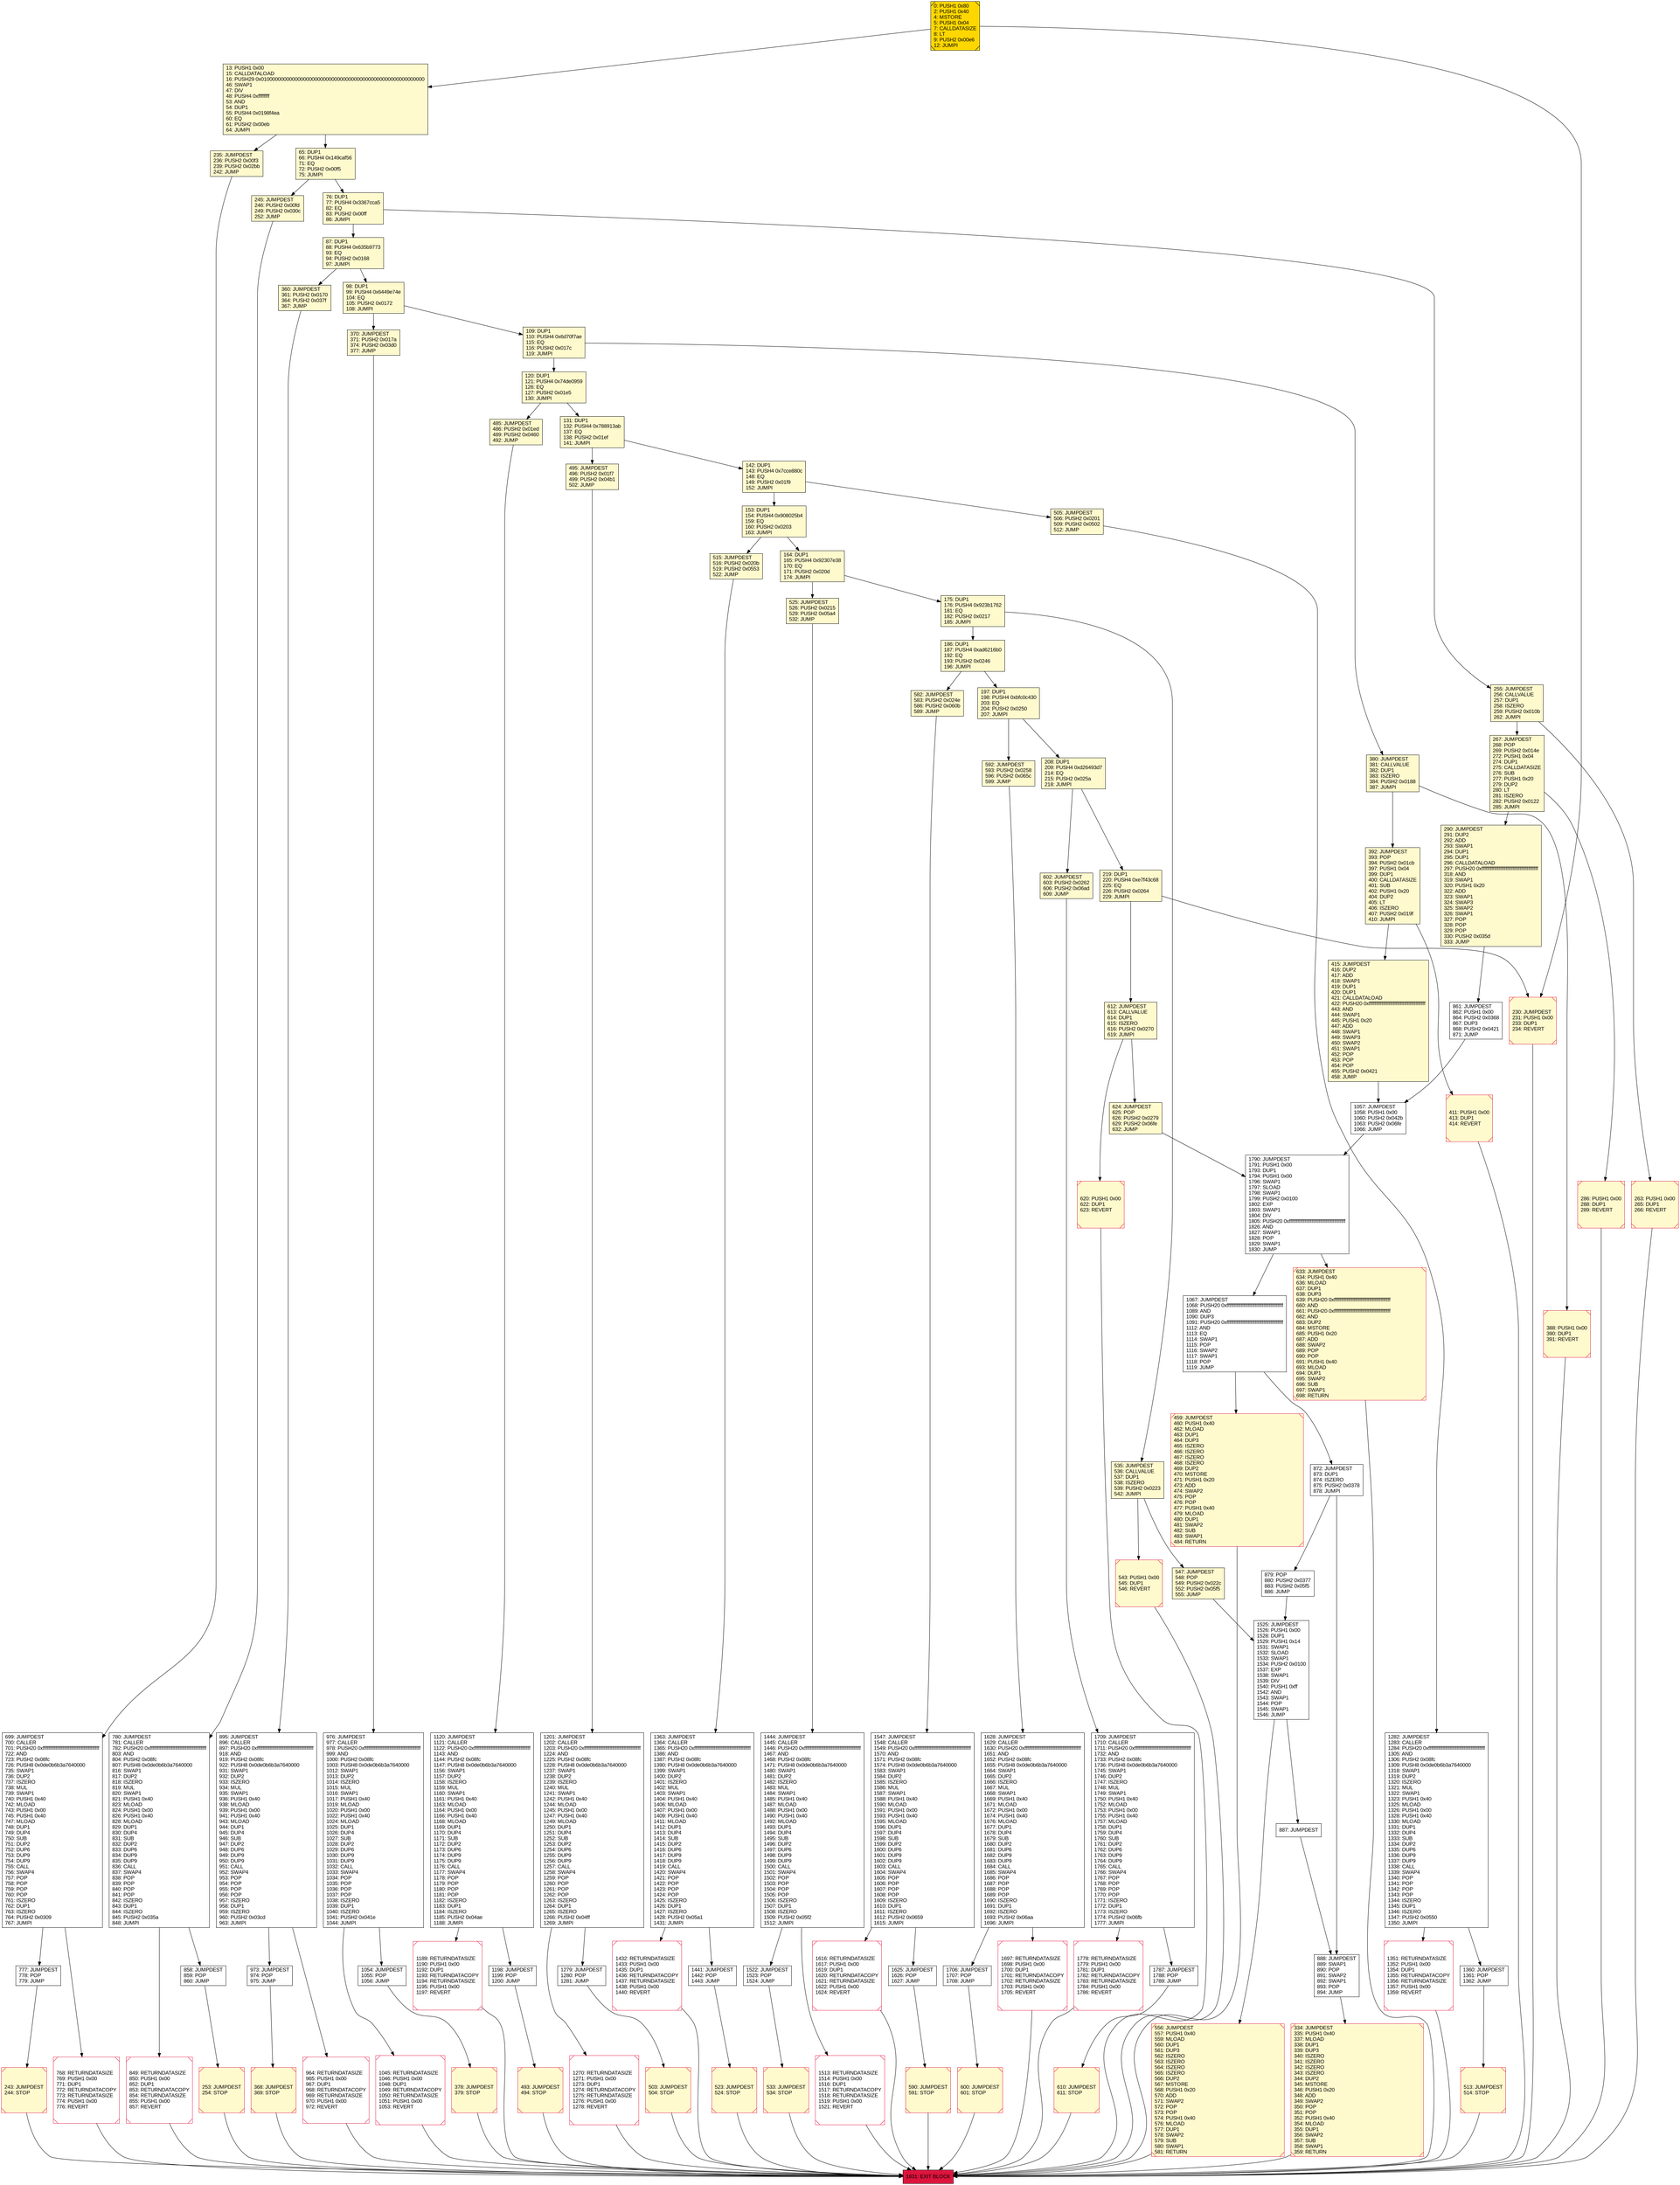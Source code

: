 digraph G {
bgcolor=transparent rankdir=UD;
node [shape=box style=filled color=black fillcolor=white fontname=arial fontcolor=black];
392 [label="392: JUMPDEST\l393: POP\l394: PUSH2 0x01cb\l397: PUSH1 0x04\l399: DUP1\l400: CALLDATASIZE\l401: SUB\l402: PUSH1 0x20\l404: DUP2\l405: LT\l406: ISZERO\l407: PUSH2 0x019f\l410: JUMPI\l" fillcolor=lemonchiffon ];
1045 [label="1045: RETURNDATASIZE\l1046: PUSH1 0x00\l1048: DUP1\l1049: RETURNDATACOPY\l1050: RETURNDATASIZE\l1051: PUSH1 0x00\l1053: REVERT\l" shape=Msquare color=crimson ];
556 [label="556: JUMPDEST\l557: PUSH1 0x40\l559: MLOAD\l560: DUP1\l561: DUP3\l562: ISZERO\l563: ISZERO\l564: ISZERO\l565: ISZERO\l566: DUP2\l567: MSTORE\l568: PUSH1 0x20\l570: ADD\l571: SWAP2\l572: POP\l573: POP\l574: PUSH1 0x40\l576: MLOAD\l577: DUP1\l578: SWAP2\l579: SUB\l580: SWAP1\l581: RETURN\l" fillcolor=lemonchiffon shape=Msquare color=crimson ];
1444 [label="1444: JUMPDEST\l1445: CALLER\l1446: PUSH20 0xffffffffffffffffffffffffffffffffffffffff\l1467: AND\l1468: PUSH2 0x08fc\l1471: PUSH8 0x0de0b6b3a7640000\l1480: SWAP1\l1481: DUP2\l1482: ISZERO\l1483: MUL\l1484: SWAP1\l1485: PUSH1 0x40\l1487: MLOAD\l1488: PUSH1 0x00\l1490: PUSH1 0x40\l1492: MLOAD\l1493: DUP1\l1494: DUP4\l1495: SUB\l1496: DUP2\l1497: DUP6\l1498: DUP9\l1499: DUP9\l1500: CALL\l1501: SWAP4\l1502: POP\l1503: POP\l1504: POP\l1505: POP\l1506: ISZERO\l1507: DUP1\l1508: ISZERO\l1509: PUSH2 0x05f2\l1512: JUMPI\l" ];
768 [label="768: RETURNDATASIZE\l769: PUSH1 0x00\l771: DUP1\l772: RETURNDATACOPY\l773: RETURNDATASIZE\l774: PUSH1 0x00\l776: REVERT\l" shape=Msquare color=crimson ];
525 [label="525: JUMPDEST\l526: PUSH2 0x0215\l529: PUSH2 0x05a4\l532: JUMP\l" fillcolor=lemonchiffon ];
87 [label="87: DUP1\l88: PUSH4 0x635b9773\l93: EQ\l94: PUSH2 0x0168\l97: JUMPI\l" fillcolor=lemonchiffon ];
267 [label="267: JUMPDEST\l268: POP\l269: PUSH2 0x014e\l272: PUSH1 0x04\l274: DUP1\l275: CALLDATASIZE\l276: SUB\l277: PUSH1 0x20\l279: DUP2\l280: LT\l281: ISZERO\l282: PUSH2 0x0122\l285: JUMPI\l" fillcolor=lemonchiffon ];
120 [label="120: DUP1\l121: PUSH4 0x74de0959\l126: EQ\l127: PUSH2 0x01e5\l130: JUMPI\l" fillcolor=lemonchiffon ];
388 [label="388: PUSH1 0x00\l390: DUP1\l391: REVERT\l" fillcolor=lemonchiffon shape=Msquare color=crimson ];
1831 [label="1831: EXIT BLOCK\l" fillcolor=crimson ];
633 [label="633: JUMPDEST\l634: PUSH1 0x40\l636: MLOAD\l637: DUP1\l638: DUP3\l639: PUSH20 0xffffffffffffffffffffffffffffffffffffffff\l660: AND\l661: PUSH20 0xffffffffffffffffffffffffffffffffffffffff\l682: AND\l683: DUP2\l684: MSTORE\l685: PUSH1 0x20\l687: ADD\l688: SWAP2\l689: POP\l690: POP\l691: PUSH1 0x40\l693: MLOAD\l694: DUP1\l695: SWAP2\l696: SUB\l697: SWAP1\l698: RETURN\l" fillcolor=lemonchiffon shape=Msquare color=crimson ];
780 [label="780: JUMPDEST\l781: CALLER\l782: PUSH20 0xffffffffffffffffffffffffffffffffffffffff\l803: AND\l804: PUSH2 0x08fc\l807: PUSH8 0x0de0b6b3a7640000\l816: SWAP1\l817: DUP2\l818: ISZERO\l819: MUL\l820: SWAP1\l821: PUSH1 0x40\l823: MLOAD\l824: PUSH1 0x00\l826: PUSH1 0x40\l828: MLOAD\l829: DUP1\l830: DUP4\l831: SUB\l832: DUP2\l833: DUP6\l834: DUP9\l835: DUP9\l836: CALL\l837: SWAP4\l838: POP\l839: POP\l840: POP\l841: POP\l842: ISZERO\l843: DUP1\l844: ISZERO\l845: PUSH2 0x035a\l848: JUMPI\l" ];
98 [label="98: DUP1\l99: PUSH4 0x6449e74e\l104: EQ\l105: PUSH2 0x0172\l108: JUMPI\l" fillcolor=lemonchiffon ];
777 [label="777: JUMPDEST\l778: POP\l779: JUMP\l" ];
547 [label="547: JUMPDEST\l548: POP\l549: PUSH2 0x022c\l552: PUSH2 0x05f5\l555: JUMP\l" fillcolor=lemonchiffon ];
976 [label="976: JUMPDEST\l977: CALLER\l978: PUSH20 0xffffffffffffffffffffffffffffffffffffffff\l999: AND\l1000: PUSH2 0x08fc\l1003: PUSH8 0x0de0b6b3a7640000\l1012: SWAP1\l1013: DUP2\l1014: ISZERO\l1015: MUL\l1016: SWAP1\l1017: PUSH1 0x40\l1019: MLOAD\l1020: PUSH1 0x00\l1022: PUSH1 0x40\l1024: MLOAD\l1025: DUP1\l1026: DUP4\l1027: SUB\l1028: DUP2\l1029: DUP6\l1030: DUP9\l1031: DUP9\l1032: CALL\l1033: SWAP4\l1034: POP\l1035: POP\l1036: POP\l1037: POP\l1038: ISZERO\l1039: DUP1\l1040: ISZERO\l1041: PUSH2 0x041e\l1044: JUMPI\l" ];
1054 [label="1054: JUMPDEST\l1055: POP\l1056: JUMP\l" ];
411 [label="411: PUSH1 0x00\l413: DUP1\l414: REVERT\l" fillcolor=lemonchiffon shape=Msquare color=crimson ];
1525 [label="1525: JUMPDEST\l1526: PUSH1 0x00\l1528: DUP1\l1529: PUSH1 0x14\l1531: SWAP1\l1532: SLOAD\l1533: SWAP1\l1534: PUSH2 0x0100\l1537: EXP\l1538: SWAP1\l1539: DIV\l1540: PUSH1 0xff\l1542: AND\l1543: SWAP1\l1544: POP\l1545: SWAP1\l1546: JUMP\l" ];
131 [label="131: DUP1\l132: PUSH4 0x788913ab\l137: EQ\l138: PUSH2 0x01ef\l141: JUMPI\l" fillcolor=lemonchiffon ];
1201 [label="1201: JUMPDEST\l1202: CALLER\l1203: PUSH20 0xffffffffffffffffffffffffffffffffffffffff\l1224: AND\l1225: PUSH2 0x08fc\l1228: PUSH8 0x0de0b6b3a7640000\l1237: SWAP1\l1238: DUP2\l1239: ISZERO\l1240: MUL\l1241: SWAP1\l1242: PUSH1 0x40\l1244: MLOAD\l1245: PUSH1 0x00\l1247: PUSH1 0x40\l1249: MLOAD\l1250: DUP1\l1251: DUP4\l1252: SUB\l1253: DUP2\l1254: DUP6\l1255: DUP9\l1256: DUP9\l1257: CALL\l1258: SWAP4\l1259: POP\l1260: POP\l1261: POP\l1262: POP\l1263: ISZERO\l1264: DUP1\l1265: ISZERO\l1266: PUSH2 0x04ff\l1269: JUMPI\l" ];
76 [label="76: DUP1\l77: PUSH4 0x3367cca5\l82: EQ\l83: PUSH2 0x00ff\l86: JUMPI\l" fillcolor=lemonchiffon ];
1120 [label="1120: JUMPDEST\l1121: CALLER\l1122: PUSH20 0xffffffffffffffffffffffffffffffffffffffff\l1143: AND\l1144: PUSH2 0x08fc\l1147: PUSH8 0x0de0b6b3a7640000\l1156: SWAP1\l1157: DUP2\l1158: ISZERO\l1159: MUL\l1160: SWAP1\l1161: PUSH1 0x40\l1163: MLOAD\l1164: PUSH1 0x00\l1166: PUSH1 0x40\l1168: MLOAD\l1169: DUP1\l1170: DUP4\l1171: SUB\l1172: DUP2\l1173: DUP6\l1174: DUP9\l1175: DUP9\l1176: CALL\l1177: SWAP4\l1178: POP\l1179: POP\l1180: POP\l1181: POP\l1182: ISZERO\l1183: DUP1\l1184: ISZERO\l1185: PUSH2 0x04ae\l1188: JUMPI\l" ];
849 [label="849: RETURNDATASIZE\l850: PUSH1 0x00\l852: DUP1\l853: RETURNDATACOPY\l854: RETURNDATASIZE\l855: PUSH1 0x00\l857: REVERT\l" shape=Msquare color=crimson ];
1616 [label="1616: RETURNDATASIZE\l1617: PUSH1 0x00\l1619: DUP1\l1620: RETURNDATACOPY\l1621: RETURNDATASIZE\l1622: PUSH1 0x00\l1624: REVERT\l" shape=Msquare color=crimson ];
592 [label="592: JUMPDEST\l593: PUSH2 0x0258\l596: PUSH2 0x065c\l599: JUMP\l" fillcolor=lemonchiffon ];
235 [label="235: JUMPDEST\l236: PUSH2 0x00f3\l239: PUSH2 0x02bb\l242: JUMP\l" fillcolor=lemonchiffon ];
153 [label="153: DUP1\l154: PUSH4 0x908025b4\l159: EQ\l160: PUSH2 0x0203\l163: JUMPI\l" fillcolor=lemonchiffon ];
290 [label="290: JUMPDEST\l291: DUP2\l292: ADD\l293: SWAP1\l294: DUP1\l295: DUP1\l296: CALLDATALOAD\l297: PUSH20 0xffffffffffffffffffffffffffffffffffffffff\l318: AND\l319: SWAP1\l320: PUSH1 0x20\l322: ADD\l323: SWAP1\l324: SWAP3\l325: SWAP2\l326: SWAP1\l327: POP\l328: POP\l329: POP\l330: PUSH2 0x035d\l333: JUMP\l" fillcolor=lemonchiffon ];
1547 [label="1547: JUMPDEST\l1548: CALLER\l1549: PUSH20 0xffffffffffffffffffffffffffffffffffffffff\l1570: AND\l1571: PUSH2 0x08fc\l1574: PUSH8 0x0de0b6b3a7640000\l1583: SWAP1\l1584: DUP2\l1585: ISZERO\l1586: MUL\l1587: SWAP1\l1588: PUSH1 0x40\l1590: MLOAD\l1591: PUSH1 0x00\l1593: PUSH1 0x40\l1595: MLOAD\l1596: DUP1\l1597: DUP4\l1598: SUB\l1599: DUP2\l1600: DUP6\l1601: DUP9\l1602: DUP9\l1603: CALL\l1604: SWAP4\l1605: POP\l1606: POP\l1607: POP\l1608: POP\l1609: ISZERO\l1610: DUP1\l1611: ISZERO\l1612: PUSH2 0x0659\l1615: JUMPI\l" ];
1351 [label="1351: RETURNDATASIZE\l1352: PUSH1 0x00\l1354: DUP1\l1355: RETURNDATACOPY\l1356: RETURNDATASIZE\l1357: PUSH1 0x00\l1359: REVERT\l" shape=Msquare color=crimson ];
0 [label="0: PUSH1 0x80\l2: PUSH1 0x40\l4: MSTORE\l5: PUSH1 0x04\l7: CALLDATASIZE\l8: LT\l9: PUSH2 0x00e6\l12: JUMPI\l" fillcolor=lemonchiffon shape=Msquare fillcolor=gold ];
503 [label="503: JUMPDEST\l504: STOP\l" fillcolor=lemonchiffon shape=Msquare color=crimson ];
879 [label="879: POP\l880: PUSH2 0x0377\l883: PUSH2 0x05f5\l886: JUMP\l" ];
243 [label="243: JUMPDEST\l244: STOP\l" fillcolor=lemonchiffon shape=Msquare color=crimson ];
253 [label="253: JUMPDEST\l254: STOP\l" fillcolor=lemonchiffon shape=Msquare color=crimson ];
861 [label="861: JUMPDEST\l862: PUSH1 0x00\l864: PUSH2 0x0368\l867: DUP3\l868: PUSH2 0x0421\l871: JUMP\l" ];
1790 [label="1790: JUMPDEST\l1791: PUSH1 0x00\l1793: DUP1\l1794: PUSH1 0x00\l1796: SWAP1\l1797: SLOAD\l1798: SWAP1\l1799: PUSH2 0x0100\l1802: EXP\l1803: SWAP1\l1804: DIV\l1805: PUSH20 0xffffffffffffffffffffffffffffffffffffffff\l1826: AND\l1827: SWAP1\l1828: POP\l1829: SWAP1\l1830: JUMP\l" ];
245 [label="245: JUMPDEST\l246: PUSH2 0x00fd\l249: PUSH2 0x030c\l252: JUMP\l" fillcolor=lemonchiffon ];
334 [label="334: JUMPDEST\l335: PUSH1 0x40\l337: MLOAD\l338: DUP1\l339: DUP3\l340: ISZERO\l341: ISZERO\l342: ISZERO\l343: ISZERO\l344: DUP2\l345: MSTORE\l346: PUSH1 0x20\l348: ADD\l349: SWAP2\l350: POP\l351: POP\l352: PUSH1 0x40\l354: MLOAD\l355: DUP1\l356: SWAP2\l357: SUB\l358: SWAP1\l359: RETURN\l" fillcolor=lemonchiffon shape=Msquare color=crimson ];
582 [label="582: JUMPDEST\l583: PUSH2 0x024e\l586: PUSH2 0x060b\l589: JUMP\l" fillcolor=lemonchiffon ];
505 [label="505: JUMPDEST\l506: PUSH2 0x0201\l509: PUSH2 0x0502\l512: JUMP\l" fillcolor=lemonchiffon ];
1360 [label="1360: JUMPDEST\l1361: POP\l1362: JUMP\l" ];
495 [label="495: JUMPDEST\l496: PUSH2 0x01f7\l499: PUSH2 0x04b1\l502: JUMP\l" fillcolor=lemonchiffon ];
1363 [label="1363: JUMPDEST\l1364: CALLER\l1365: PUSH20 0xffffffffffffffffffffffffffffffffffffffff\l1386: AND\l1387: PUSH2 0x08fc\l1390: PUSH8 0x0de0b6b3a7640000\l1399: SWAP1\l1400: DUP2\l1401: ISZERO\l1402: MUL\l1403: SWAP1\l1404: PUSH1 0x40\l1406: MLOAD\l1407: PUSH1 0x00\l1409: PUSH1 0x40\l1411: MLOAD\l1412: DUP1\l1413: DUP4\l1414: SUB\l1415: DUP2\l1416: DUP6\l1417: DUP9\l1418: DUP9\l1419: CALL\l1420: SWAP4\l1421: POP\l1422: POP\l1423: POP\l1424: POP\l1425: ISZERO\l1426: DUP1\l1427: ISZERO\l1428: PUSH2 0x05a1\l1431: JUMPI\l" ];
493 [label="493: JUMPDEST\l494: STOP\l" fillcolor=lemonchiffon shape=Msquare color=crimson ];
535 [label="535: JUMPDEST\l536: CALLVALUE\l537: DUP1\l538: ISZERO\l539: PUSH2 0x0223\l542: JUMPI\l" fillcolor=lemonchiffon ];
65 [label="65: DUP1\l66: PUSH4 0x149caf56\l71: EQ\l72: PUSH2 0x00f5\l75: JUMPI\l" fillcolor=lemonchiffon ];
858 [label="858: JUMPDEST\l859: POP\l860: JUMP\l" ];
1625 [label="1625: JUMPDEST\l1626: POP\l1627: JUMP\l" ];
533 [label="533: JUMPDEST\l534: STOP\l" fillcolor=lemonchiffon shape=Msquare color=crimson ];
1432 [label="1432: RETURNDATASIZE\l1433: PUSH1 0x00\l1435: DUP1\l1436: RETURNDATACOPY\l1437: RETURNDATASIZE\l1438: PUSH1 0x00\l1440: REVERT\l" shape=Msquare color=crimson ];
1441 [label="1441: JUMPDEST\l1442: POP\l1443: JUMP\l" ];
1198 [label="1198: JUMPDEST\l1199: POP\l1200: JUMP\l" ];
1706 [label="1706: JUMPDEST\l1707: POP\l1708: JUMP\l" ];
1057 [label="1057: JUMPDEST\l1058: PUSH1 0x00\l1060: PUSH2 0x042b\l1063: PUSH2 0x06fe\l1066: JUMP\l" ];
513 [label="513: JUMPDEST\l514: STOP\l" fillcolor=lemonchiffon shape=Msquare color=crimson ];
624 [label="624: JUMPDEST\l625: POP\l626: PUSH2 0x0279\l629: PUSH2 0x06fe\l632: JUMP\l" fillcolor=lemonchiffon ];
1628 [label="1628: JUMPDEST\l1629: CALLER\l1630: PUSH20 0xffffffffffffffffffffffffffffffffffffffff\l1651: AND\l1652: PUSH2 0x08fc\l1655: PUSH8 0x0de0b6b3a7640000\l1664: SWAP1\l1665: DUP2\l1666: ISZERO\l1667: MUL\l1668: SWAP1\l1669: PUSH1 0x40\l1671: MLOAD\l1672: PUSH1 0x00\l1674: PUSH1 0x40\l1676: MLOAD\l1677: DUP1\l1678: DUP4\l1679: SUB\l1680: DUP2\l1681: DUP6\l1682: DUP9\l1683: DUP9\l1684: CALL\l1685: SWAP4\l1686: POP\l1687: POP\l1688: POP\l1689: POP\l1690: ISZERO\l1691: DUP1\l1692: ISZERO\l1693: PUSH2 0x06aa\l1696: JUMPI\l" ];
164 [label="164: DUP1\l165: PUSH4 0x92307e38\l170: EQ\l171: PUSH2 0x020d\l174: JUMPI\l" fillcolor=lemonchiffon ];
360 [label="360: JUMPDEST\l361: PUSH2 0x0170\l364: PUSH2 0x037f\l367: JUMP\l" fillcolor=lemonchiffon ];
699 [label="699: JUMPDEST\l700: CALLER\l701: PUSH20 0xffffffffffffffffffffffffffffffffffffffff\l722: AND\l723: PUSH2 0x08fc\l726: PUSH8 0x0de0b6b3a7640000\l735: SWAP1\l736: DUP2\l737: ISZERO\l738: MUL\l739: SWAP1\l740: PUSH1 0x40\l742: MLOAD\l743: PUSH1 0x00\l745: PUSH1 0x40\l747: MLOAD\l748: DUP1\l749: DUP4\l750: SUB\l751: DUP2\l752: DUP6\l753: DUP9\l754: DUP9\l755: CALL\l756: SWAP4\l757: POP\l758: POP\l759: POP\l760: POP\l761: ISZERO\l762: DUP1\l763: ISZERO\l764: PUSH2 0x0309\l767: JUMPI\l" ];
255 [label="255: JUMPDEST\l256: CALLVALUE\l257: DUP1\l258: ISZERO\l259: PUSH2 0x010b\l262: JUMPI\l" fillcolor=lemonchiffon ];
523 [label="523: JUMPDEST\l524: STOP\l" fillcolor=lemonchiffon shape=Msquare color=crimson ];
208 [label="208: DUP1\l209: PUSH4 0xd26493d7\l214: EQ\l215: PUSH2 0x025a\l218: JUMPI\l" fillcolor=lemonchiffon ];
263 [label="263: PUSH1 0x00\l265: DUP1\l266: REVERT\l" fillcolor=lemonchiffon shape=Msquare color=crimson ];
142 [label="142: DUP1\l143: PUSH4 0x7cce880c\l148: EQ\l149: PUSH2 0x01f9\l152: JUMPI\l" fillcolor=lemonchiffon ];
872 [label="872: JUMPDEST\l873: DUP1\l874: ISZERO\l875: PUSH2 0x0378\l878: JUMPI\l" ];
485 [label="485: JUMPDEST\l486: PUSH2 0x01ed\l489: PUSH2 0x0460\l492: JUMP\l" fillcolor=lemonchiffon ];
175 [label="175: DUP1\l176: PUSH4 0x923b1762\l181: EQ\l182: PUSH2 0x0217\l185: JUMPI\l" fillcolor=lemonchiffon ];
13 [label="13: PUSH1 0x00\l15: CALLDATALOAD\l16: PUSH29 0x0100000000000000000000000000000000000000000000000000000000\l46: SWAP1\l47: DIV\l48: PUSH4 0xffffffff\l53: AND\l54: DUP1\l55: PUSH4 0x0198f4ea\l60: EQ\l61: PUSH2 0x00eb\l64: JUMPI\l" fillcolor=lemonchiffon ];
887 [label="887: JUMPDEST\l" ];
1697 [label="1697: RETURNDATASIZE\l1698: PUSH1 0x00\l1700: DUP1\l1701: RETURNDATACOPY\l1702: RETURNDATASIZE\l1703: PUSH1 0x00\l1705: REVERT\l" shape=Msquare color=crimson ];
543 [label="543: PUSH1 0x00\l545: DUP1\l546: REVERT\l" fillcolor=lemonchiffon shape=Msquare color=crimson ];
1189 [label="1189: RETURNDATASIZE\l1190: PUSH1 0x00\l1192: DUP1\l1193: RETURNDATACOPY\l1194: RETURNDATASIZE\l1195: PUSH1 0x00\l1197: REVERT\l" shape=Msquare color=crimson ];
286 [label="286: PUSH1 0x00\l288: DUP1\l289: REVERT\l" fillcolor=lemonchiffon shape=Msquare color=crimson ];
370 [label="370: JUMPDEST\l371: PUSH2 0x017a\l374: PUSH2 0x03d0\l377: JUMP\l" fillcolor=lemonchiffon ];
515 [label="515: JUMPDEST\l516: PUSH2 0x020b\l519: PUSH2 0x0553\l522: JUMP\l" fillcolor=lemonchiffon ];
600 [label="600: JUMPDEST\l601: STOP\l" fillcolor=lemonchiffon shape=Msquare color=crimson ];
620 [label="620: PUSH1 0x00\l622: DUP1\l623: REVERT\l" fillcolor=lemonchiffon shape=Msquare color=crimson ];
602 [label="602: JUMPDEST\l603: PUSH2 0x0262\l606: PUSH2 0x06ad\l609: JUMP\l" fillcolor=lemonchiffon ];
197 [label="197: DUP1\l198: PUSH4 0xbfc0c430\l203: EQ\l204: PUSH2 0x0250\l207: JUMPI\l" fillcolor=lemonchiffon ];
888 [label="888: JUMPDEST\l889: SWAP1\l890: POP\l891: SWAP2\l892: SWAP1\l893: POP\l894: JUMP\l" ];
1522 [label="1522: JUMPDEST\l1523: POP\l1524: JUMP\l" ];
1709 [label="1709: JUMPDEST\l1710: CALLER\l1711: PUSH20 0xffffffffffffffffffffffffffffffffffffffff\l1732: AND\l1733: PUSH2 0x08fc\l1736: PUSH8 0x0de0b6b3a7640000\l1745: SWAP1\l1746: DUP2\l1747: ISZERO\l1748: MUL\l1749: SWAP1\l1750: PUSH1 0x40\l1752: MLOAD\l1753: PUSH1 0x00\l1755: PUSH1 0x40\l1757: MLOAD\l1758: DUP1\l1759: DUP4\l1760: SUB\l1761: DUP2\l1762: DUP6\l1763: DUP9\l1764: DUP9\l1765: CALL\l1766: SWAP4\l1767: POP\l1768: POP\l1769: POP\l1770: POP\l1771: ISZERO\l1772: DUP1\l1773: ISZERO\l1774: PUSH2 0x06fb\l1777: JUMPI\l" ];
1279 [label="1279: JUMPDEST\l1280: POP\l1281: JUMP\l" ];
590 [label="590: JUMPDEST\l591: STOP\l" fillcolor=lemonchiffon shape=Msquare color=crimson ];
1787 [label="1787: JUMPDEST\l1788: POP\l1789: JUMP\l" ];
895 [label="895: JUMPDEST\l896: CALLER\l897: PUSH20 0xffffffffffffffffffffffffffffffffffffffff\l918: AND\l919: PUSH2 0x08fc\l922: PUSH8 0x0de0b6b3a7640000\l931: SWAP1\l932: DUP2\l933: ISZERO\l934: MUL\l935: SWAP1\l936: PUSH1 0x40\l938: MLOAD\l939: PUSH1 0x00\l941: PUSH1 0x40\l943: MLOAD\l944: DUP1\l945: DUP4\l946: SUB\l947: DUP2\l948: DUP6\l949: DUP9\l950: DUP9\l951: CALL\l952: SWAP4\l953: POP\l954: POP\l955: POP\l956: POP\l957: ISZERO\l958: DUP1\l959: ISZERO\l960: PUSH2 0x03cd\l963: JUMPI\l" ];
964 [label="964: RETURNDATASIZE\l965: PUSH1 0x00\l967: DUP1\l968: RETURNDATACOPY\l969: RETURNDATASIZE\l970: PUSH1 0x00\l972: REVERT\l" shape=Msquare color=crimson ];
230 [label="230: JUMPDEST\l231: PUSH1 0x00\l233: DUP1\l234: REVERT\l" fillcolor=lemonchiffon shape=Msquare color=crimson ];
368 [label="368: JUMPDEST\l369: STOP\l" fillcolor=lemonchiffon shape=Msquare color=crimson ];
1778 [label="1778: RETURNDATASIZE\l1779: PUSH1 0x00\l1781: DUP1\l1782: RETURNDATACOPY\l1783: RETURNDATASIZE\l1784: PUSH1 0x00\l1786: REVERT\l" shape=Msquare color=crimson ];
973 [label="973: JUMPDEST\l974: POP\l975: JUMP\l" ];
1270 [label="1270: RETURNDATASIZE\l1271: PUSH1 0x00\l1273: DUP1\l1274: RETURNDATACOPY\l1275: RETURNDATASIZE\l1276: PUSH1 0x00\l1278: REVERT\l" shape=Msquare color=crimson ];
378 [label="378: JUMPDEST\l379: STOP\l" fillcolor=lemonchiffon shape=Msquare color=crimson ];
380 [label="380: JUMPDEST\l381: CALLVALUE\l382: DUP1\l383: ISZERO\l384: PUSH2 0x0188\l387: JUMPI\l" fillcolor=lemonchiffon ];
612 [label="612: JUMPDEST\l613: CALLVALUE\l614: DUP1\l615: ISZERO\l616: PUSH2 0x0270\l619: JUMPI\l" fillcolor=lemonchiffon ];
1513 [label="1513: RETURNDATASIZE\l1514: PUSH1 0x00\l1516: DUP1\l1517: RETURNDATACOPY\l1518: RETURNDATASIZE\l1519: PUSH1 0x00\l1521: REVERT\l" shape=Msquare color=crimson ];
186 [label="186: DUP1\l187: PUSH4 0xad6216b0\l192: EQ\l193: PUSH2 0x0246\l196: JUMPI\l" fillcolor=lemonchiffon ];
610 [label="610: JUMPDEST\l611: STOP\l" fillcolor=lemonchiffon shape=Msquare color=crimson ];
459 [label="459: JUMPDEST\l460: PUSH1 0x40\l462: MLOAD\l463: DUP1\l464: DUP3\l465: ISZERO\l466: ISZERO\l467: ISZERO\l468: ISZERO\l469: DUP2\l470: MSTORE\l471: PUSH1 0x20\l473: ADD\l474: SWAP2\l475: POP\l476: POP\l477: PUSH1 0x40\l479: MLOAD\l480: DUP1\l481: SWAP2\l482: SUB\l483: SWAP1\l484: RETURN\l" fillcolor=lemonchiffon shape=Msquare color=crimson ];
1282 [label="1282: JUMPDEST\l1283: CALLER\l1284: PUSH20 0xffffffffffffffffffffffffffffffffffffffff\l1305: AND\l1306: PUSH2 0x08fc\l1309: PUSH8 0x0de0b6b3a7640000\l1318: SWAP1\l1319: DUP2\l1320: ISZERO\l1321: MUL\l1322: SWAP1\l1323: PUSH1 0x40\l1325: MLOAD\l1326: PUSH1 0x00\l1328: PUSH1 0x40\l1330: MLOAD\l1331: DUP1\l1332: DUP4\l1333: SUB\l1334: DUP2\l1335: DUP6\l1336: DUP9\l1337: DUP9\l1338: CALL\l1339: SWAP4\l1340: POP\l1341: POP\l1342: POP\l1343: POP\l1344: ISZERO\l1345: DUP1\l1346: ISZERO\l1347: PUSH2 0x0550\l1350: JUMPI\l" ];
109 [label="109: DUP1\l110: PUSH4 0x6d70f7ae\l115: EQ\l116: PUSH2 0x017c\l119: JUMPI\l" fillcolor=lemonchiffon ];
415 [label="415: JUMPDEST\l416: DUP2\l417: ADD\l418: SWAP1\l419: DUP1\l420: DUP1\l421: CALLDATALOAD\l422: PUSH20 0xffffffffffffffffffffffffffffffffffffffff\l443: AND\l444: SWAP1\l445: PUSH1 0x20\l447: ADD\l448: SWAP1\l449: SWAP3\l450: SWAP2\l451: SWAP1\l452: POP\l453: POP\l454: POP\l455: PUSH2 0x0421\l458: JUMP\l" fillcolor=lemonchiffon ];
219 [label="219: DUP1\l220: PUSH4 0xe7f43c68\l225: EQ\l226: PUSH2 0x0264\l229: JUMPI\l" fillcolor=lemonchiffon ];
1067 [label="1067: JUMPDEST\l1068: PUSH20 0xffffffffffffffffffffffffffffffffffffffff\l1089: AND\l1090: DUP3\l1091: PUSH20 0xffffffffffffffffffffffffffffffffffffffff\l1112: AND\l1113: EQ\l1114: SWAP1\l1115: POP\l1116: SWAP2\l1117: SWAP1\l1118: POP\l1119: JUMP\l" ];
895 -> 964;
388 -> 1831;
1709 -> 1787;
1067 -> 459;
87 -> 98;
525 -> 1444;
602 -> 1709;
976 -> 1054;
65 -> 245;
633 -> 1831;
973 -> 368;
219 -> 612;
1547 -> 1616;
858 -> 253;
109 -> 380;
547 -> 1525;
1441 -> 523;
1628 -> 1706;
120 -> 131;
219 -> 230;
411 -> 1831;
612 -> 620;
186 -> 197;
1547 -> 1625;
1045 -> 1831;
1525 -> 556;
1787 -> 610;
582 -> 1547;
1628 -> 1697;
164 -> 175;
1709 -> 1778;
290 -> 861;
65 -> 76;
895 -> 973;
556 -> 1831;
392 -> 411;
255 -> 263;
768 -> 1831;
976 -> 1045;
243 -> 1831;
1790 -> 633;
1706 -> 600;
175 -> 186;
503 -> 1831;
360 -> 895;
131 -> 495;
495 -> 1201;
777 -> 243;
253 -> 1831;
780 -> 858;
1067 -> 872;
535 -> 547;
1522 -> 533;
334 -> 1831;
208 -> 219;
879 -> 1525;
245 -> 780;
493 -> 1831;
780 -> 849;
887 -> 888;
415 -> 1057;
1616 -> 1831;
76 -> 87;
849 -> 1831;
197 -> 208;
208 -> 602;
612 -> 624;
1351 -> 1831;
267 -> 290;
872 -> 888;
699 -> 768;
1525 -> 887;
186 -> 582;
263 -> 1831;
164 -> 525;
120 -> 485;
505 -> 1282;
1282 -> 1360;
153 -> 515;
1790 -> 1067;
286 -> 1831;
131 -> 142;
543 -> 1831;
1189 -> 1831;
267 -> 286;
1697 -> 1831;
197 -> 592;
888 -> 334;
1282 -> 1351;
1432 -> 1831;
1625 -> 590;
533 -> 1831;
513 -> 1831;
699 -> 777;
523 -> 1831;
255 -> 267;
1279 -> 503;
0 -> 230;
515 -> 1363;
87 -> 360;
1120 -> 1198;
1444 -> 1522;
368 -> 1831;
230 -> 1831;
13 -> 65;
535 -> 543;
872 -> 879;
378 -> 1831;
380 -> 388;
1270 -> 1831;
153 -> 164;
175 -> 535;
1778 -> 1831;
235 -> 699;
459 -> 1831;
142 -> 505;
610 -> 1831;
1201 -> 1270;
76 -> 255;
1513 -> 1831;
98 -> 109;
1054 -> 378;
592 -> 1628;
109 -> 120;
1360 -> 513;
485 -> 1120;
1201 -> 1279;
0 -> 13;
1444 -> 1513;
620 -> 1831;
600 -> 1831;
13 -> 235;
380 -> 392;
98 -> 370;
370 -> 976;
1198 -> 493;
142 -> 153;
1120 -> 1189;
861 -> 1057;
964 -> 1831;
1057 -> 1790;
1363 -> 1432;
392 -> 415;
624 -> 1790;
590 -> 1831;
1363 -> 1441;
}